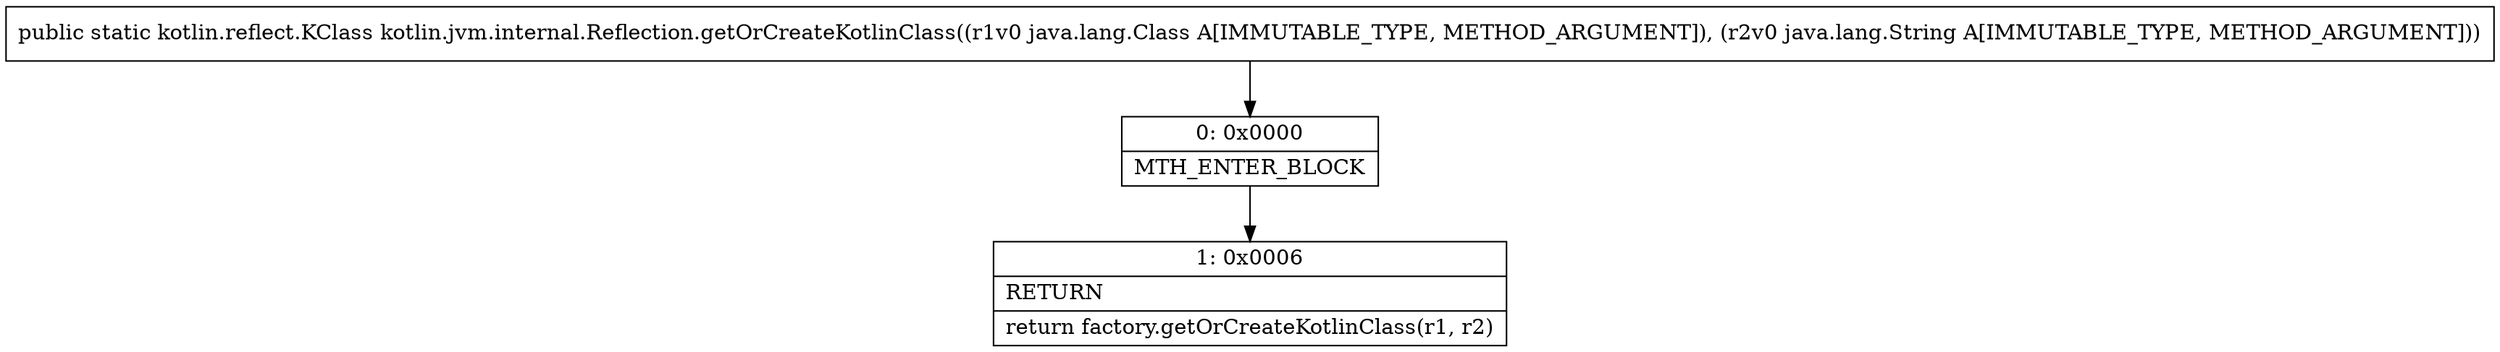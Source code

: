 digraph "CFG forkotlin.jvm.internal.Reflection.getOrCreateKotlinClass(Ljava\/lang\/Class;Ljava\/lang\/String;)Lkotlin\/reflect\/KClass;" {
Node_0 [shape=record,label="{0\:\ 0x0000|MTH_ENTER_BLOCK\l}"];
Node_1 [shape=record,label="{1\:\ 0x0006|RETURN\l|return factory.getOrCreateKotlinClass(r1, r2)\l}"];
MethodNode[shape=record,label="{public static kotlin.reflect.KClass kotlin.jvm.internal.Reflection.getOrCreateKotlinClass((r1v0 java.lang.Class A[IMMUTABLE_TYPE, METHOD_ARGUMENT]), (r2v0 java.lang.String A[IMMUTABLE_TYPE, METHOD_ARGUMENT])) }"];
MethodNode -> Node_0;
Node_0 -> Node_1;
}

